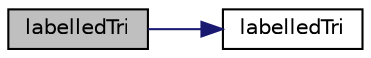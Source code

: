 digraph "labelledTri"
{
  bgcolor="transparent";
  edge [fontname="Helvetica",fontsize="10",labelfontname="Helvetica",labelfontsize="10"];
  node [fontname="Helvetica",fontsize="10",shape=record];
  rankdir="LR";
  Node3 [label="labelledTri",height=0.2,width=0.4,color="black", fillcolor="grey75", style="filled", fontcolor="black"];
  Node3 -> Node4 [color="midnightblue",fontsize="10",style="solid",fontname="Helvetica"];
  Node4 [label="labelledTri",height=0.2,width=0.4,color="black",URL="$a31929.html#a3a778cc5b5369b15522ff8c6b85ae489",tooltip="Construct null. "];
}
